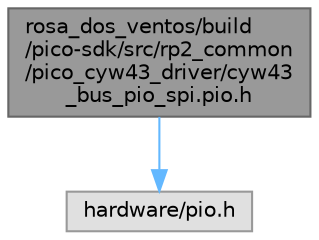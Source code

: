 digraph "rosa_dos_ventos/build/pico-sdk/src/rp2_common/pico_cyw43_driver/cyw43_bus_pio_spi.pio.h"
{
 // LATEX_PDF_SIZE
  bgcolor="transparent";
  edge [fontname=Helvetica,fontsize=10,labelfontname=Helvetica,labelfontsize=10];
  node [fontname=Helvetica,fontsize=10,shape=box,height=0.2,width=0.4];
  Node1 [id="Node000001",label="rosa_dos_ventos/build\l/pico-sdk/src/rp2_common\l/pico_cyw43_driver/cyw43\l_bus_pio_spi.pio.h",height=0.2,width=0.4,color="gray40", fillcolor="grey60", style="filled", fontcolor="black",tooltip=" "];
  Node1 -> Node2 [id="edge1_Node000001_Node000002",color="steelblue1",style="solid",tooltip=" "];
  Node2 [id="Node000002",label="hardware/pio.h",height=0.2,width=0.4,color="grey60", fillcolor="#E0E0E0", style="filled",tooltip=" "];
}

